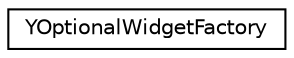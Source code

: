 digraph "Graphical Class Hierarchy"
{
 // LATEX_PDF_SIZE
  edge [fontname="Helvetica",fontsize="10",labelfontname="Helvetica",labelfontsize="10"];
  node [fontname="Helvetica",fontsize="10",shape=record];
  rankdir="LR";
  Node0 [label="YOptionalWidgetFactory",height=0.2,width=0.4,color="black", fillcolor="white", style="filled",URL="$classYOptionalWidgetFactory.html",tooltip=" "];
}
